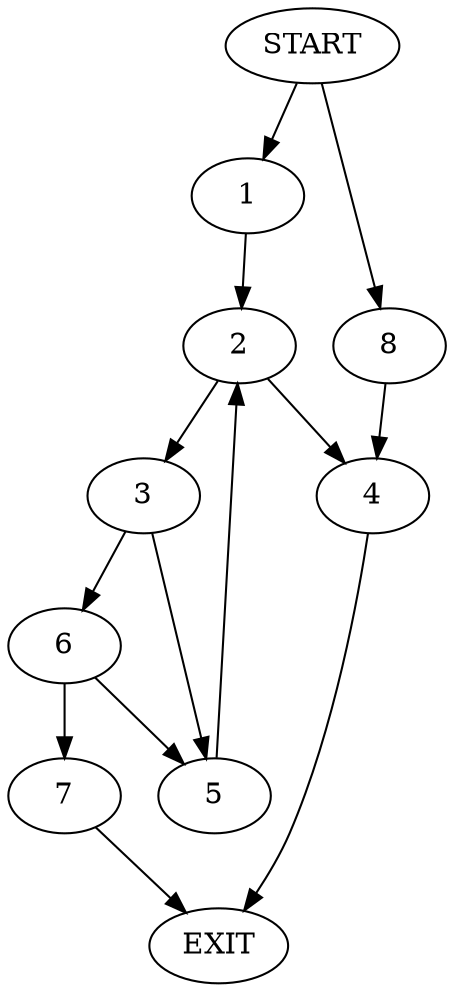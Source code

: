 digraph {
0 [label="START"]
9 [label="EXIT"]
0 -> 1
1 -> 2
2 -> 3
2 -> 4
3 -> 5
3 -> 6
4 -> 9
5 -> 2
6 -> 5
6 -> 7
7 -> 9
0 -> 8
8 -> 4
}
